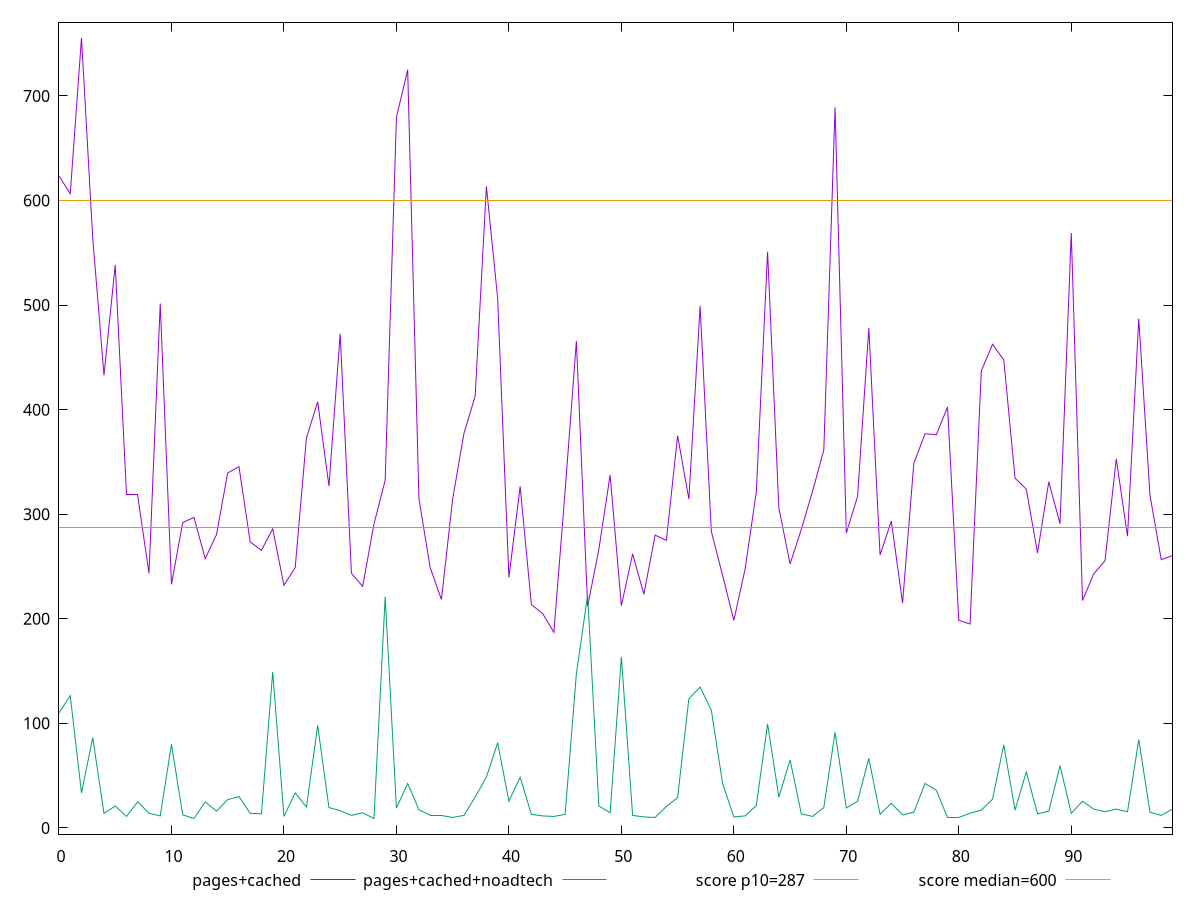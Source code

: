 reset

$pagesCached <<EOF
0 623.5
1 606.4624999999987
2 755.4999999999991
3 564
4 433
5 538.5
6 319
7 318.9999999999991
8 243.5000000000009
9 501.5
10 233
11 291.9999999999991
12 297.0000000000009
13 257.5
14 280.5
15 339.5
16 345.5
17 273.5
18 265.4999999999991
19 285.9999999999991
20 232
21 249
22 373
23 407.4999999999991
24 327
25 472.5000000000009
26 243.4999999999991
27 231
28 290.5
29 332.5
30 679.4999999999991
31 725
32 315
33 249
34 218.5000000000009
35 314.5
36 377.0000000000009
37 412.9999999999991
38 613.4999999999991
39 506.5
40 239.5
41 326.4999999999991
42 213.5
43 205
44 187.0000000000009
45 322.5000000000009
46 465.5
47 211.9999999999991
48 266.5000000000009
49 337.5
50 212.5
51 261.9999999999991
52 223.4999999999991
53 280
54 274.9999999999991
55 375
56 314.5000000000009
57 499
58 283.5
59 241.4999999999991
60 198.5
61 247.5000000000009
62 321.5000000000009
63 551.0000000000009
64 306
65 252.4999999999991
66 285.5
67 322
68 361.5
69 689
70 282
71 317
72 478.0000000000009
73 260.9999999999991
74 293.5
75 215
76 348.4999999999991
77 376.9999999999991
78 376
79 402.5
80 198.5
81 195.0000000000009
82 437
83 462.5
84 447.5000000000009
85 334.5
86 324
87 263
88 331.0000000000009
89 291
90 569.0000000000005
91 217.5
92 243.0000000000009
93 255.4999999999991
94 352.9999999999991
95 279
96 486.9999999999991
97 318.0000000000009
98 256.5
99 260.5000000000009
EOF

$pagesCachedNoadtech <<EOF
0 110
1 126.5
2 33.5
3 86.31399999999962
4 14
5 21
6 11
7 25
8 14
9 11.5
10 80
11 12.5
12 9
13 25
14 16
15 27
16 30
17 14
18 13.5
19 149.00000000000023
20 11
21 33.5
22 20
23 98.00000000000023
24 19.5
25 16.5
26 12
27 14.5
28 9
29 221
30 19
31 42.5
32 17.5
33 11.5
34 11.5
35 10
36 12
37 29.5
38 48.5
39 81.49999999999977
40 25.5
41 48.5
42 13
43 11.5
44 11
45 13
46 147.50000000000023
47 222.5
48 21
49 14.5
50 163.5
51 12
52 10.5
53 10
54 20.5
55 29
56 123.50000000000023
57 134.70650000000114
58 112.5
59 42.5
60 10.5
61 11.5
62 21.5
63 99.5
64 29.499999999999773
65 64.99999999999955
66 13.5
67 11
68 19.5
69 91.5
70 19
71 25.5
72 66.5
73 13
74 23.5
75 12.5
76 15
77 42.5
78 36
79 9.5
80 9.5
81 14
82 17
83 27.5
84 79.5
85 17
86 53.5
87 13.5
88 16
89 59.5
90 14
91 25.5
92 18
93 15.5
94 18
95 15.5
96 84.50000000000023
97 15
98 12
99 18
EOF

set key outside below
set xrange [0:99]
set yrange [-5.929999999999982:770.429999999999]
set trange [-5.929999999999982:770.429999999999]
set terminal svg size 640, 520 enhanced background rgb 'white'
set output "report_00017_2021-02-10T15-08-03.406Z/total-blocking-time/comparison/line/1_vs_2.svg"

plot $pagesCached title "pages+cached" with line, \
     $pagesCachedNoadtech title "pages+cached+noadtech" with line, \
     287 title "score p10=287", \
     600 title "score median=600"

reset
